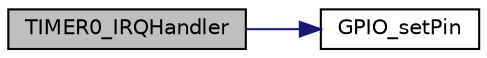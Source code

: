 digraph "TIMER0_IRQHandler"
{
 // LATEX_PDF_SIZE
  edge [fontname="Helvetica",fontsize="10",labelfontname="Helvetica",labelfontsize="10"];
  node [fontname="Helvetica",fontsize="10",shape=record];
  rankdir="LR";
  Node1 [label="TIMER0_IRQHandler",height=0.2,width=0.4,color="black", fillcolor="grey75", style="filled", fontcolor="black",tooltip="TIMER0 interrupt handler."];
  Node1 -> Node2 [color="midnightblue",fontsize="10",style="solid",fontname="Helvetica"];
  Node2 [label="GPIO_setPin",height=0.2,width=0.4,color="black", fillcolor="white", style="filled",URL="$power_l_e_ds_8c.html#aa9b8e75aa4a04e76d0e033692a8bf2b6",tooltip="Set, clear and toggle a GPIO."];
}
